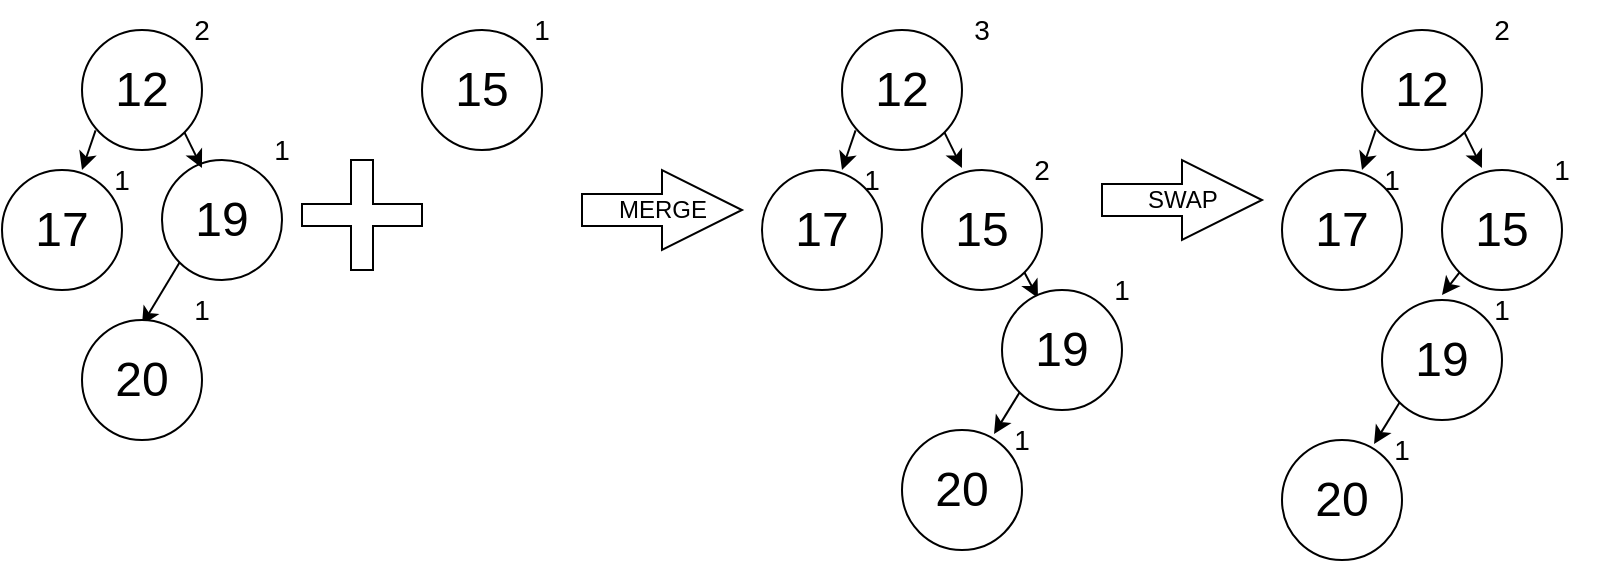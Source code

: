 <mxfile version="16.1.2" type="device"><diagram id="oeTP1227Fok0xVzUUvgo" name="Page-1"><mxGraphModel dx="1102" dy="865" grid="1" gridSize="10" guides="1" tooltips="1" connect="1" arrows="1" fold="1" page="1" pageScale="1" pageWidth="850" pageHeight="1100" math="0" shadow="0"><root><mxCell id="0"/><mxCell id="1" parent="0"/><mxCell id="0VGHKmyP8yDBSpkg8Hg7-13" style="edgeStyle=none;rounded=0;orthogonalLoop=1;jettySize=auto;html=1;exitX=0;exitY=1;exitDx=0;exitDy=0;entryX=0;entryY=0.75;entryDx=0;entryDy=0;fontSize=14;" edge="1" parent="1" source="0VGHKmyP8yDBSpkg8Hg7-14" target="0VGHKmyP8yDBSpkg8Hg7-17"><mxGeometry relative="1" as="geometry"/></mxCell><mxCell id="0VGHKmyP8yDBSpkg8Hg7-14" value="&lt;font style=&quot;font-size: 24px&quot;&gt;19&lt;/font&gt;" style="ellipse;whiteSpace=wrap;html=1;aspect=fixed;" vertex="1" parent="1"><mxGeometry x="100" y="205" width="60" height="60" as="geometry"/></mxCell><mxCell id="0VGHKmyP8yDBSpkg8Hg7-15" value="1" style="text;html=1;strokeColor=none;fillColor=none;align=center;verticalAlign=middle;whiteSpace=wrap;rounded=0;fontSize=14;" vertex="1" parent="1"><mxGeometry x="130" y="185" width="60" height="30" as="geometry"/></mxCell><mxCell id="0VGHKmyP8yDBSpkg8Hg7-16" value="&lt;font style=&quot;font-size: 24px&quot;&gt;20&lt;/font&gt;" style="ellipse;whiteSpace=wrap;html=1;aspect=fixed;" vertex="1" parent="1"><mxGeometry x="60" y="285" width="60" height="60" as="geometry"/></mxCell><mxCell id="0VGHKmyP8yDBSpkg8Hg7-17" value="1" style="text;html=1;strokeColor=none;fillColor=none;align=center;verticalAlign=middle;whiteSpace=wrap;rounded=0;fontSize=14;" vertex="1" parent="1"><mxGeometry x="90" y="265" width="60" height="30" as="geometry"/></mxCell><mxCell id="0VGHKmyP8yDBSpkg8Hg7-18" style="rounded=0;orthogonalLoop=1;jettySize=auto;html=1;exitX=0;exitY=1;exitDx=0;exitDy=0;entryX=0.7;entryY=0.017;entryDx=0;entryDy=0;entryPerimeter=0;" edge="1" parent="1"><mxGeometry relative="1" as="geometry"><mxPoint x="66.787" y="190.193" as="sourcePoint"/><mxPoint x="60" y="210.0" as="targetPoint"/></mxGeometry></mxCell><mxCell id="0VGHKmyP8yDBSpkg8Hg7-19" style="edgeStyle=none;rounded=0;orthogonalLoop=1;jettySize=auto;html=1;exitX=1;exitY=1;exitDx=0;exitDy=0;entryX=0.333;entryY=0.067;entryDx=0;entryDy=0;entryPerimeter=0;" edge="1" parent="1" source="0VGHKmyP8yDBSpkg8Hg7-20" target="0VGHKmyP8yDBSpkg8Hg7-14"><mxGeometry relative="1" as="geometry"/></mxCell><mxCell id="0VGHKmyP8yDBSpkg8Hg7-20" value="&lt;font style=&quot;font-size: 24px&quot;&gt;12&lt;/font&gt;" style="ellipse;whiteSpace=wrap;html=1;aspect=fixed;" vertex="1" parent="1"><mxGeometry x="60" y="140" width="60" height="60" as="geometry"/></mxCell><mxCell id="0VGHKmyP8yDBSpkg8Hg7-21" value="&lt;font style=&quot;font-size: 24px&quot;&gt;17&lt;/font&gt;" style="ellipse;whiteSpace=wrap;html=1;aspect=fixed;" vertex="1" parent="1"><mxGeometry x="20" y="210" width="60" height="60" as="geometry"/></mxCell><mxCell id="0VGHKmyP8yDBSpkg8Hg7-22" value="2" style="text;html=1;strokeColor=none;fillColor=none;align=center;verticalAlign=middle;whiteSpace=wrap;rounded=0;fontSize=14;" vertex="1" parent="1"><mxGeometry x="90" y="125.0" width="60" height="30" as="geometry"/></mxCell><mxCell id="0VGHKmyP8yDBSpkg8Hg7-23" value="1" style="text;html=1;strokeColor=none;fillColor=none;align=center;verticalAlign=middle;whiteSpace=wrap;rounded=0;fontSize=14;" vertex="1" parent="1"><mxGeometry x="50" y="200" width="60" height="30" as="geometry"/></mxCell><mxCell id="0VGHKmyP8yDBSpkg8Hg7-27" value="&lt;font style=&quot;font-size: 24px&quot;&gt;15&lt;/font&gt;" style="ellipse;whiteSpace=wrap;html=1;aspect=fixed;" vertex="1" parent="1"><mxGeometry x="230" y="140" width="60" height="60" as="geometry"/></mxCell><mxCell id="0VGHKmyP8yDBSpkg8Hg7-29" value="1" style="text;html=1;strokeColor=none;fillColor=none;align=center;verticalAlign=middle;whiteSpace=wrap;rounded=0;fontSize=14;" vertex="1" parent="1"><mxGeometry x="260" y="125.0" width="60" height="30" as="geometry"/></mxCell><mxCell id="0VGHKmyP8yDBSpkg8Hg7-33" value="" style="shape=cross;whiteSpace=wrap;html=1;" vertex="1" parent="1"><mxGeometry x="170" y="205" width="60" height="55" as="geometry"/></mxCell><mxCell id="0VGHKmyP8yDBSpkg8Hg7-37" value="MERGE" style="html=1;shadow=0;dashed=0;align=center;verticalAlign=middle;shape=mxgraph.arrows2.arrow;dy=0.6;dx=40;notch=0;" vertex="1" parent="1"><mxGeometry x="310" y="210" width="80" height="40" as="geometry"/></mxCell><mxCell id="0VGHKmyP8yDBSpkg8Hg7-39" style="rounded=0;orthogonalLoop=1;jettySize=auto;html=1;exitX=0;exitY=1;exitDx=0;exitDy=0;entryX=0.7;entryY=0.017;entryDx=0;entryDy=0;entryPerimeter=0;" edge="1" parent="1"><mxGeometry relative="1" as="geometry"><mxPoint x="446.787" y="190.193" as="sourcePoint"/><mxPoint x="440" y="210" as="targetPoint"/></mxGeometry></mxCell><mxCell id="0VGHKmyP8yDBSpkg8Hg7-40" style="edgeStyle=none;rounded=0;orthogonalLoop=1;jettySize=auto;html=1;exitX=1;exitY=1;exitDx=0;exitDy=0;entryX=0.333;entryY=0.067;entryDx=0;entryDy=0;entryPerimeter=0;" edge="1" parent="1" source="0VGHKmyP8yDBSpkg8Hg7-41"><mxGeometry relative="1" as="geometry"><mxPoint x="499.98" y="209.02" as="targetPoint"/></mxGeometry></mxCell><mxCell id="0VGHKmyP8yDBSpkg8Hg7-41" value="&lt;font style=&quot;font-size: 24px&quot;&gt;12&lt;/font&gt;" style="ellipse;whiteSpace=wrap;html=1;aspect=fixed;" vertex="1" parent="1"><mxGeometry x="440" y="140" width="60" height="60" as="geometry"/></mxCell><mxCell id="0VGHKmyP8yDBSpkg8Hg7-42" value="&lt;font style=&quot;font-size: 24px&quot;&gt;17&lt;/font&gt;" style="ellipse;whiteSpace=wrap;html=1;aspect=fixed;" vertex="1" parent="1"><mxGeometry x="400" y="210" width="60" height="60" as="geometry"/></mxCell><mxCell id="0VGHKmyP8yDBSpkg8Hg7-43" value="1" style="text;html=1;strokeColor=none;fillColor=none;align=center;verticalAlign=middle;whiteSpace=wrap;rounded=0;fontSize=14;" vertex="1" parent="1"><mxGeometry x="420" y="200" width="70" height="30" as="geometry"/></mxCell><mxCell id="0VGHKmyP8yDBSpkg8Hg7-60" style="edgeStyle=none;rounded=0;orthogonalLoop=1;jettySize=auto;html=1;exitX=1;exitY=1;exitDx=0;exitDy=0;entryX=0.3;entryY=0.067;entryDx=0;entryDy=0;entryPerimeter=0;" edge="1" parent="1" source="0VGHKmyP8yDBSpkg8Hg7-44" target="0VGHKmyP8yDBSpkg8Hg7-55"><mxGeometry relative="1" as="geometry"/></mxCell><mxCell id="0VGHKmyP8yDBSpkg8Hg7-44" value="&lt;font style=&quot;font-size: 24px&quot;&gt;15&lt;/font&gt;" style="ellipse;whiteSpace=wrap;html=1;aspect=fixed;" vertex="1" parent="1"><mxGeometry x="480" y="210" width="60" height="60" as="geometry"/></mxCell><mxCell id="0VGHKmyP8yDBSpkg8Hg7-45" value="2" style="text;html=1;strokeColor=none;fillColor=none;align=center;verticalAlign=middle;whiteSpace=wrap;rounded=0;fontSize=14;" vertex="1" parent="1"><mxGeometry x="510" y="195" width="60" height="30" as="geometry"/></mxCell><mxCell id="0VGHKmyP8yDBSpkg8Hg7-46" value="3" style="text;html=1;strokeColor=none;fillColor=none;align=center;verticalAlign=middle;whiteSpace=wrap;rounded=0;fontSize=14;" vertex="1" parent="1"><mxGeometry x="480" y="125" width="60" height="30" as="geometry"/></mxCell><mxCell id="0VGHKmyP8yDBSpkg8Hg7-57" style="edgeStyle=none;rounded=0;orthogonalLoop=1;jettySize=auto;html=1;exitX=0;exitY=1;exitDx=0;exitDy=0;entryX=0.767;entryY=0.033;entryDx=0;entryDy=0;entryPerimeter=0;" edge="1" parent="1" source="0VGHKmyP8yDBSpkg8Hg7-55" target="0VGHKmyP8yDBSpkg8Hg7-56"><mxGeometry relative="1" as="geometry"/></mxCell><mxCell id="0VGHKmyP8yDBSpkg8Hg7-55" value="&lt;font style=&quot;font-size: 24px&quot;&gt;19&lt;/font&gt;" style="ellipse;whiteSpace=wrap;html=1;aspect=fixed;" vertex="1" parent="1"><mxGeometry x="520" y="270" width="60" height="60" as="geometry"/></mxCell><mxCell id="0VGHKmyP8yDBSpkg8Hg7-56" value="&lt;font style=&quot;font-size: 24px&quot;&gt;20&lt;/font&gt;" style="ellipse;whiteSpace=wrap;html=1;aspect=fixed;" vertex="1" parent="1"><mxGeometry x="470" y="340" width="60" height="60" as="geometry"/></mxCell><mxCell id="0VGHKmyP8yDBSpkg8Hg7-59" value="1" style="text;html=1;strokeColor=none;fillColor=none;align=center;verticalAlign=middle;whiteSpace=wrap;rounded=0;fontSize=14;" vertex="1" parent="1"><mxGeometry x="550" y="255" width="60" height="30" as="geometry"/></mxCell><mxCell id="0VGHKmyP8yDBSpkg8Hg7-61" value="1" style="text;html=1;strokeColor=none;fillColor=none;align=center;verticalAlign=middle;whiteSpace=wrap;rounded=0;fontSize=14;" vertex="1" parent="1"><mxGeometry x="500" y="330" width="60" height="30" as="geometry"/></mxCell><mxCell id="0VGHKmyP8yDBSpkg8Hg7-65" value="SWAP" style="html=1;shadow=0;dashed=0;align=center;verticalAlign=middle;shape=mxgraph.arrows2.arrow;dy=0.6;dx=40;notch=0;" vertex="1" parent="1"><mxGeometry x="570" y="205" width="80" height="40" as="geometry"/></mxCell><mxCell id="0VGHKmyP8yDBSpkg8Hg7-66" style="rounded=0;orthogonalLoop=1;jettySize=auto;html=1;exitX=0;exitY=1;exitDx=0;exitDy=0;entryX=0.7;entryY=0.017;entryDx=0;entryDy=0;entryPerimeter=0;" edge="1" parent="1"><mxGeometry relative="1" as="geometry"><mxPoint x="706.787" y="190.193" as="sourcePoint"/><mxPoint x="700" y="210" as="targetPoint"/></mxGeometry></mxCell><mxCell id="0VGHKmyP8yDBSpkg8Hg7-67" style="edgeStyle=none;rounded=0;orthogonalLoop=1;jettySize=auto;html=1;exitX=1;exitY=1;exitDx=0;exitDy=0;entryX=0.333;entryY=0.067;entryDx=0;entryDy=0;entryPerimeter=0;" edge="1" parent="1" source="0VGHKmyP8yDBSpkg8Hg7-68"><mxGeometry relative="1" as="geometry"><mxPoint x="759.98" y="209.02" as="targetPoint"/></mxGeometry></mxCell><mxCell id="0VGHKmyP8yDBSpkg8Hg7-68" value="&lt;font style=&quot;font-size: 24px&quot;&gt;12&lt;/font&gt;" style="ellipse;whiteSpace=wrap;html=1;aspect=fixed;" vertex="1" parent="1"><mxGeometry x="700" y="140" width="60" height="60" as="geometry"/></mxCell><mxCell id="0VGHKmyP8yDBSpkg8Hg7-69" value="&lt;font style=&quot;font-size: 24px&quot;&gt;17&lt;/font&gt;" style="ellipse;whiteSpace=wrap;html=1;aspect=fixed;" vertex="1" parent="1"><mxGeometry x="660" y="210" width="60" height="60" as="geometry"/></mxCell><mxCell id="0VGHKmyP8yDBSpkg8Hg7-70" value="1" style="text;html=1;strokeColor=none;fillColor=none;align=center;verticalAlign=middle;whiteSpace=wrap;rounded=0;fontSize=14;" vertex="1" parent="1"><mxGeometry x="680" y="200" width="70" height="30" as="geometry"/></mxCell><mxCell id="0VGHKmyP8yDBSpkg8Hg7-80" style="edgeStyle=none;rounded=0;orthogonalLoop=1;jettySize=auto;html=1;exitX=0;exitY=1;exitDx=0;exitDy=0;entryX=0;entryY=0.25;entryDx=0;entryDy=0;" edge="1" parent="1" source="0VGHKmyP8yDBSpkg8Hg7-72" target="0VGHKmyP8yDBSpkg8Hg7-78"><mxGeometry relative="1" as="geometry"/></mxCell><mxCell id="0VGHKmyP8yDBSpkg8Hg7-72" value="&lt;font style=&quot;font-size: 24px&quot;&gt;15&lt;/font&gt;" style="ellipse;whiteSpace=wrap;html=1;aspect=fixed;" vertex="1" parent="1"><mxGeometry x="740" y="210" width="60" height="60" as="geometry"/></mxCell><mxCell id="0VGHKmyP8yDBSpkg8Hg7-73" value="1" style="text;html=1;strokeColor=none;fillColor=none;align=center;verticalAlign=middle;whiteSpace=wrap;rounded=0;fontSize=14;" vertex="1" parent="1"><mxGeometry x="770" y="195" width="60" height="30" as="geometry"/></mxCell><mxCell id="0VGHKmyP8yDBSpkg8Hg7-74" value="2" style="text;html=1;strokeColor=none;fillColor=none;align=center;verticalAlign=middle;whiteSpace=wrap;rounded=0;fontSize=14;" vertex="1" parent="1"><mxGeometry x="740" y="125" width="60" height="30" as="geometry"/></mxCell><mxCell id="0VGHKmyP8yDBSpkg8Hg7-75" style="edgeStyle=none;rounded=0;orthogonalLoop=1;jettySize=auto;html=1;exitX=0;exitY=1;exitDx=0;exitDy=0;entryX=0.767;entryY=0.033;entryDx=0;entryDy=0;entryPerimeter=0;" edge="1" parent="1" source="0VGHKmyP8yDBSpkg8Hg7-76" target="0VGHKmyP8yDBSpkg8Hg7-77"><mxGeometry relative="1" as="geometry"/></mxCell><mxCell id="0VGHKmyP8yDBSpkg8Hg7-76" value="&lt;font style=&quot;font-size: 24px&quot;&gt;19&lt;/font&gt;" style="ellipse;whiteSpace=wrap;html=1;aspect=fixed;" vertex="1" parent="1"><mxGeometry x="710" y="275" width="60" height="60" as="geometry"/></mxCell><mxCell id="0VGHKmyP8yDBSpkg8Hg7-77" value="&lt;font style=&quot;font-size: 24px&quot;&gt;20&lt;/font&gt;" style="ellipse;whiteSpace=wrap;html=1;aspect=fixed;" vertex="1" parent="1"><mxGeometry x="660" y="345" width="60" height="60" as="geometry"/></mxCell><mxCell id="0VGHKmyP8yDBSpkg8Hg7-78" value="1" style="text;html=1;strokeColor=none;fillColor=none;align=center;verticalAlign=middle;whiteSpace=wrap;rounded=0;fontSize=14;" vertex="1" parent="1"><mxGeometry x="740" y="265" width="60" height="30" as="geometry"/></mxCell><mxCell id="0VGHKmyP8yDBSpkg8Hg7-79" value="1" style="text;html=1;strokeColor=none;fillColor=none;align=center;verticalAlign=middle;whiteSpace=wrap;rounded=0;fontSize=14;" vertex="1" parent="1"><mxGeometry x="690" y="335" width="60" height="30" as="geometry"/></mxCell></root></mxGraphModel></diagram></mxfile>